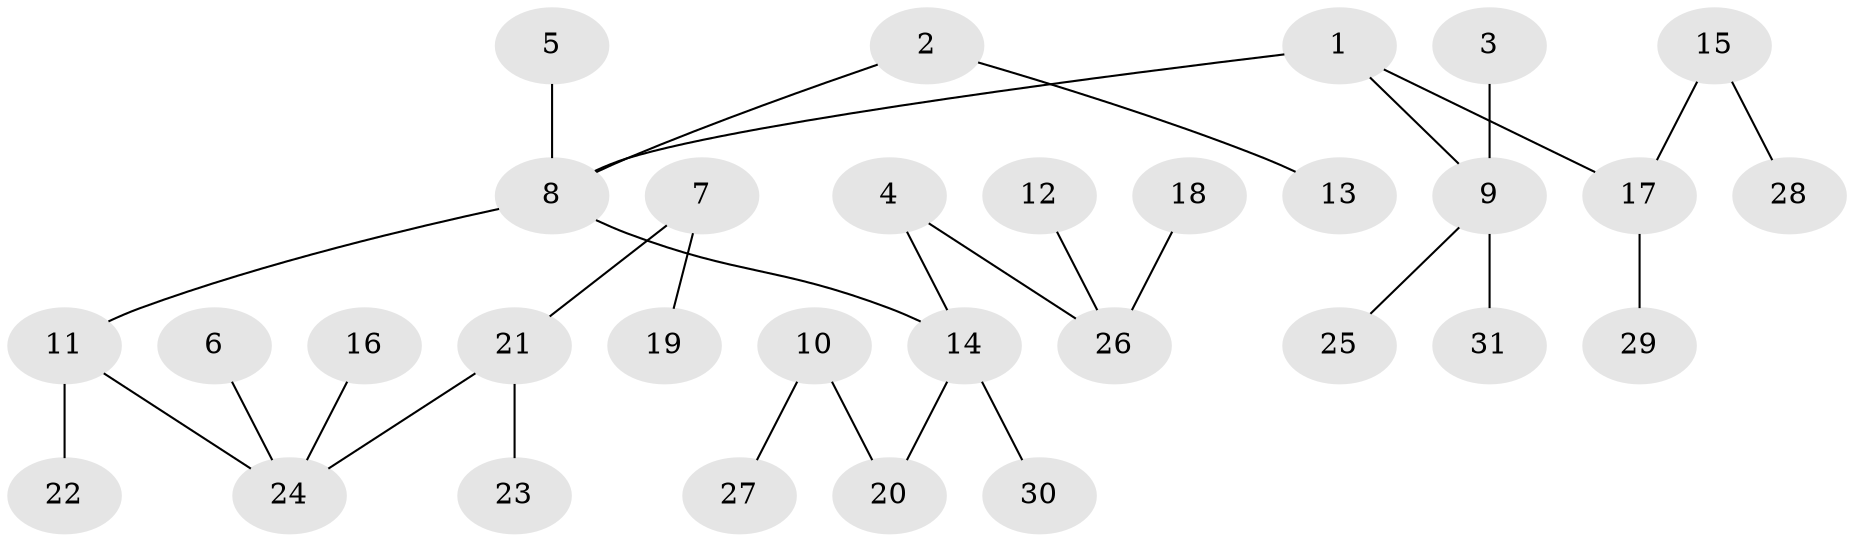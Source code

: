 // original degree distribution, {6: 0.029411764705882353, 3: 0.20588235294117646, 5: 0.0392156862745098, 2: 0.20588235294117646, 1: 0.5, 4: 0.0196078431372549}
// Generated by graph-tools (version 1.1) at 2025/37/03/04/25 23:37:29]
// undirected, 31 vertices, 30 edges
graph export_dot {
  node [color=gray90,style=filled];
  1;
  2;
  3;
  4;
  5;
  6;
  7;
  8;
  9;
  10;
  11;
  12;
  13;
  14;
  15;
  16;
  17;
  18;
  19;
  20;
  21;
  22;
  23;
  24;
  25;
  26;
  27;
  28;
  29;
  30;
  31;
  1 -- 8 [weight=1.0];
  1 -- 9 [weight=1.0];
  1 -- 17 [weight=1.0];
  2 -- 8 [weight=1.0];
  2 -- 13 [weight=1.0];
  3 -- 9 [weight=1.0];
  4 -- 14 [weight=1.0];
  4 -- 26 [weight=1.0];
  5 -- 8 [weight=1.0];
  6 -- 24 [weight=1.0];
  7 -- 19 [weight=1.0];
  7 -- 21 [weight=1.0];
  8 -- 11 [weight=1.0];
  8 -- 14 [weight=1.0];
  9 -- 25 [weight=1.0];
  9 -- 31 [weight=1.0];
  10 -- 20 [weight=1.0];
  10 -- 27 [weight=1.0];
  11 -- 22 [weight=1.0];
  11 -- 24 [weight=1.0];
  12 -- 26 [weight=1.0];
  14 -- 20 [weight=1.0];
  14 -- 30 [weight=1.0];
  15 -- 17 [weight=1.0];
  15 -- 28 [weight=1.0];
  16 -- 24 [weight=1.0];
  17 -- 29 [weight=1.0];
  18 -- 26 [weight=1.0];
  21 -- 23 [weight=1.0];
  21 -- 24 [weight=1.0];
}
